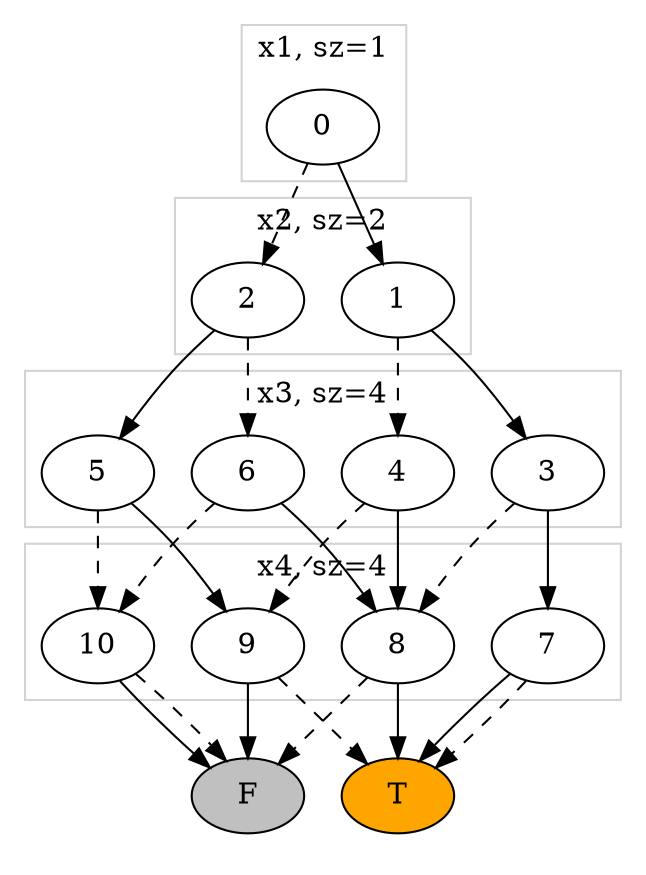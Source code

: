 digraph {
	subgraph cluster_0 {
		0
		color=lightgrey label="x1, sz=1"
	}
	subgraph cluster_1 {
		1
		2
		color=lightgrey label="x2, sz=2"
	}
	subgraph cluster_2 {
		4
		3
		5
		6
		color=lightgrey label="x3, sz=4"
	}
	subgraph cluster_3 {
		9
		10
		7
		8
		color=lightgrey label="x4, sz=4"
	}
	subgraph cluster_4 {
		-1 [label=T fillcolor=orange style=filled]
		-2 [label=F fillcolor=gray style=filled]
		color=white
	}
	0 -> 1 [label=""]
	0 -> 2 [label="" style=dashed]
	1 -> 3 [label=""]
	1 -> 4 [label="" style=dashed]
	2 -> 5 [label=""]
	2 -> 6 [label="" style=dashed]
	4 -> 8 [label=""]
	4 -> 9 [label="" style=dashed]
	3 -> 7 [label=""]
	3 -> 8 [label="" style=dashed]
	5 -> 9 [label=""]
	5 -> 10 [label="" style=dashed]
	6 -> 8 [label=""]
	6 -> 10 [label="" style=dashed]
	9 -> -2 [label=""]
	9 -> -1 [label="" style=dashed]
	10 -> -2 [label=""]
	10 -> -2 [label="" style=dashed]
	7 -> -1 [label=""]
	7 -> -1 [label="" style=dashed]
	8 -> -1 [label=""]
	8 -> -2 [label="" style=dashed]
}
